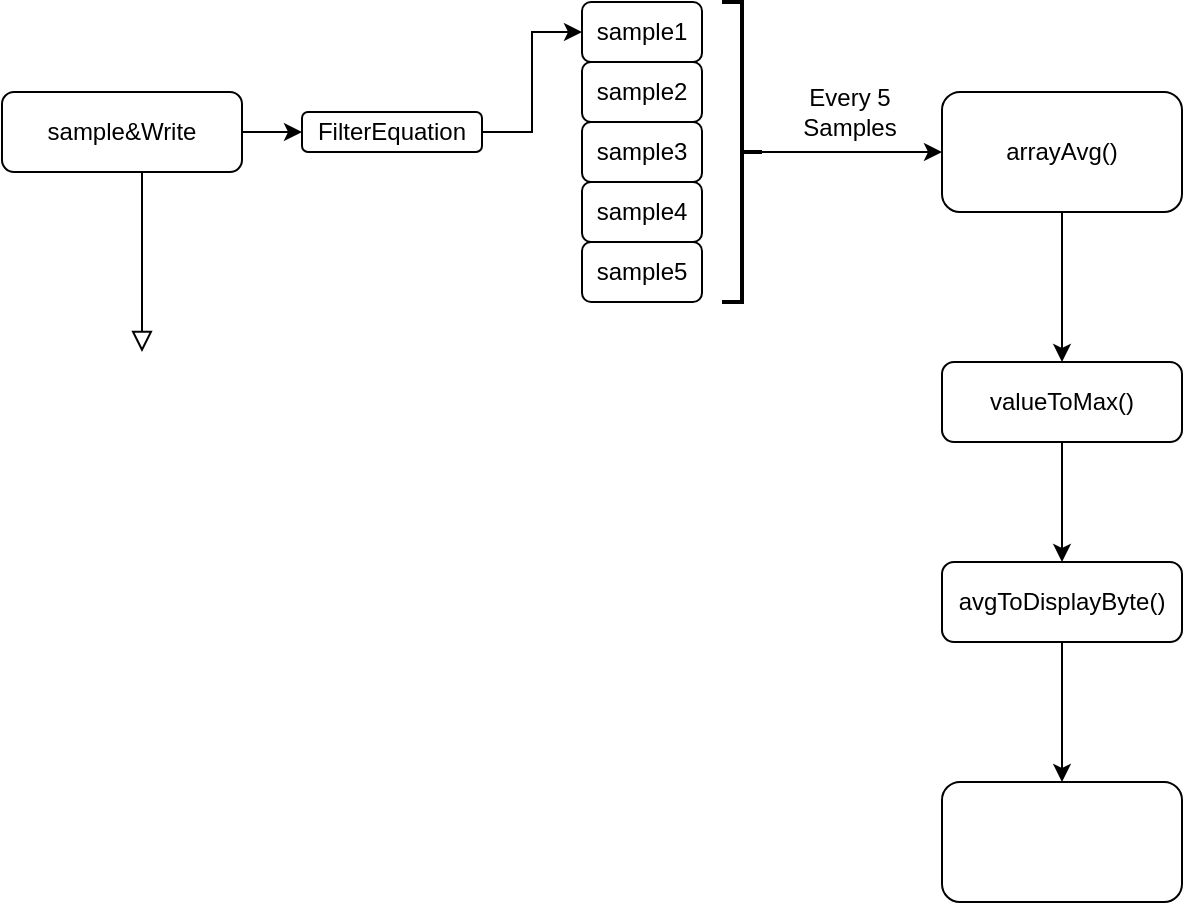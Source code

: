 <mxfile version="16.6.3" type="github">
  <diagram id="C5RBs43oDa-KdzZeNtuy" name="Page-1">
    <mxGraphModel dx="937" dy="740" grid="1" gridSize="10" guides="1" tooltips="1" connect="1" arrows="1" fold="1" page="1" pageScale="1" pageWidth="827" pageHeight="1169" math="0" shadow="0">
      <root>
        <mxCell id="WIyWlLk6GJQsqaUBKTNV-0" />
        <mxCell id="WIyWlLk6GJQsqaUBKTNV-1" parent="WIyWlLk6GJQsqaUBKTNV-0" />
        <mxCell id="WIyWlLk6GJQsqaUBKTNV-2" value="" style="rounded=0;html=1;jettySize=auto;orthogonalLoop=1;fontSize=11;endArrow=block;endFill=0;endSize=8;strokeWidth=1;shadow=0;labelBackgroundColor=none;edgeStyle=orthogonalEdgeStyle;" parent="WIyWlLk6GJQsqaUBKTNV-1" source="WIyWlLk6GJQsqaUBKTNV-3" edge="1">
          <mxGeometry relative="1" as="geometry">
            <mxPoint x="100" y="245" as="targetPoint" />
            <Array as="points">
              <mxPoint x="100" y="245" />
            </Array>
          </mxGeometry>
        </mxCell>
        <mxCell id="Q22W1RqBI5elAcNzUPGj-15" value="" style="edgeStyle=orthogonalEdgeStyle;rounded=0;orthogonalLoop=1;jettySize=auto;html=1;" edge="1" parent="WIyWlLk6GJQsqaUBKTNV-1" source="WIyWlLk6GJQsqaUBKTNV-3" target="Q22W1RqBI5elAcNzUPGj-13">
          <mxGeometry relative="1" as="geometry" />
        </mxCell>
        <mxCell id="WIyWlLk6GJQsqaUBKTNV-3" value="sample&amp;amp;Write" style="rounded=1;whiteSpace=wrap;html=1;fontSize=12;glass=0;strokeWidth=1;shadow=0;" parent="WIyWlLk6GJQsqaUBKTNV-1" vertex="1">
          <mxGeometry x="30" y="115" width="120" height="40" as="geometry" />
        </mxCell>
        <mxCell id="Q22W1RqBI5elAcNzUPGj-3" value="sample1" style="rounded=1;whiteSpace=wrap;html=1;" vertex="1" parent="WIyWlLk6GJQsqaUBKTNV-1">
          <mxGeometry x="320" y="70" width="60" height="30" as="geometry" />
        </mxCell>
        <mxCell id="Q22W1RqBI5elAcNzUPGj-5" value="sample2" style="rounded=1;whiteSpace=wrap;html=1;" vertex="1" parent="WIyWlLk6GJQsqaUBKTNV-1">
          <mxGeometry x="320" y="100" width="60" height="30" as="geometry" />
        </mxCell>
        <mxCell id="Q22W1RqBI5elAcNzUPGj-6" value="sample3" style="rounded=1;whiteSpace=wrap;html=1;" vertex="1" parent="WIyWlLk6GJQsqaUBKTNV-1">
          <mxGeometry x="320" y="130" width="60" height="30" as="geometry" />
        </mxCell>
        <mxCell id="Q22W1RqBI5elAcNzUPGj-7" value="sample4" style="rounded=1;whiteSpace=wrap;html=1;" vertex="1" parent="WIyWlLk6GJQsqaUBKTNV-1">
          <mxGeometry x="320" y="160" width="60" height="30" as="geometry" />
        </mxCell>
        <mxCell id="Q22W1RqBI5elAcNzUPGj-8" value="sample5" style="rounded=1;whiteSpace=wrap;html=1;" vertex="1" parent="WIyWlLk6GJQsqaUBKTNV-1">
          <mxGeometry x="320" y="190" width="60" height="30" as="geometry" />
        </mxCell>
        <mxCell id="Q22W1RqBI5elAcNzUPGj-11" style="edgeStyle=orthogonalEdgeStyle;rounded=0;orthogonalLoop=1;jettySize=auto;html=1;exitX=0;exitY=0.5;exitDx=0;exitDy=0;exitPerimeter=0;entryX=0;entryY=0.5;entryDx=0;entryDy=0;" edge="1" parent="WIyWlLk6GJQsqaUBKTNV-1" source="Q22W1RqBI5elAcNzUPGj-9" target="Q22W1RqBI5elAcNzUPGj-12">
          <mxGeometry relative="1" as="geometry">
            <mxPoint x="470" y="145" as="targetPoint" />
          </mxGeometry>
        </mxCell>
        <mxCell id="Q22W1RqBI5elAcNzUPGj-9" value="" style="strokeWidth=2;html=1;shape=mxgraph.flowchart.annotation_2;align=left;labelPosition=right;pointerEvents=1;direction=west;" vertex="1" parent="WIyWlLk6GJQsqaUBKTNV-1">
          <mxGeometry x="390" y="70" width="20" height="150" as="geometry" />
        </mxCell>
        <mxCell id="Q22W1RqBI5elAcNzUPGj-19" style="edgeStyle=orthogonalEdgeStyle;rounded=0;orthogonalLoop=1;jettySize=auto;html=1;exitX=0.5;exitY=1;exitDx=0;exitDy=0;" edge="1" parent="WIyWlLk6GJQsqaUBKTNV-1" source="Q22W1RqBI5elAcNzUPGj-12">
          <mxGeometry relative="1" as="geometry">
            <mxPoint x="560" y="250" as="targetPoint" />
          </mxGeometry>
        </mxCell>
        <mxCell id="Q22W1RqBI5elAcNzUPGj-12" value="arrayAvg()" style="rounded=1;whiteSpace=wrap;html=1;" vertex="1" parent="WIyWlLk6GJQsqaUBKTNV-1">
          <mxGeometry x="500" y="115" width="120" height="60" as="geometry" />
        </mxCell>
        <mxCell id="Q22W1RqBI5elAcNzUPGj-17" style="edgeStyle=orthogonalEdgeStyle;rounded=0;orthogonalLoop=1;jettySize=auto;html=1;exitX=1;exitY=0.5;exitDx=0;exitDy=0;entryX=0;entryY=0.5;entryDx=0;entryDy=0;" edge="1" parent="WIyWlLk6GJQsqaUBKTNV-1" source="Q22W1RqBI5elAcNzUPGj-13" target="Q22W1RqBI5elAcNzUPGj-3">
          <mxGeometry relative="1" as="geometry">
            <mxPoint x="290" y="80" as="targetPoint" />
          </mxGeometry>
        </mxCell>
        <mxCell id="Q22W1RqBI5elAcNzUPGj-13" value="FilterEquation" style="rounded=1;whiteSpace=wrap;html=1;" vertex="1" parent="WIyWlLk6GJQsqaUBKTNV-1">
          <mxGeometry x="180" y="125" width="90" height="20" as="geometry" />
        </mxCell>
        <mxCell id="Q22W1RqBI5elAcNzUPGj-18" value="Every 5 Samples" style="text;html=1;strokeColor=none;fillColor=none;align=center;verticalAlign=middle;whiteSpace=wrap;rounded=0;" vertex="1" parent="WIyWlLk6GJQsqaUBKTNV-1">
          <mxGeometry x="414" y="110" width="80" height="30" as="geometry" />
        </mxCell>
        <mxCell id="Q22W1RqBI5elAcNzUPGj-22" value="" style="edgeStyle=orthogonalEdgeStyle;rounded=0;orthogonalLoop=1;jettySize=auto;html=1;" edge="1" parent="WIyWlLk6GJQsqaUBKTNV-1" source="Q22W1RqBI5elAcNzUPGj-20" target="Q22W1RqBI5elAcNzUPGj-21">
          <mxGeometry relative="1" as="geometry" />
        </mxCell>
        <mxCell id="Q22W1RqBI5elAcNzUPGj-20" value="valueToMax()" style="rounded=1;whiteSpace=wrap;html=1;" vertex="1" parent="WIyWlLk6GJQsqaUBKTNV-1">
          <mxGeometry x="500" y="250" width="120" height="40" as="geometry" />
        </mxCell>
        <mxCell id="Q22W1RqBI5elAcNzUPGj-24" value="" style="edgeStyle=orthogonalEdgeStyle;rounded=0;orthogonalLoop=1;jettySize=auto;html=1;" edge="1" parent="WIyWlLk6GJQsqaUBKTNV-1" source="Q22W1RqBI5elAcNzUPGj-21" target="Q22W1RqBI5elAcNzUPGj-23">
          <mxGeometry relative="1" as="geometry" />
        </mxCell>
        <mxCell id="Q22W1RqBI5elAcNzUPGj-21" value="avgToDisplayByte()" style="rounded=1;whiteSpace=wrap;html=1;" vertex="1" parent="WIyWlLk6GJQsqaUBKTNV-1">
          <mxGeometry x="500" y="350" width="120" height="40" as="geometry" />
        </mxCell>
        <mxCell id="Q22W1RqBI5elAcNzUPGj-23" value="" style="whiteSpace=wrap;html=1;rounded=1;" vertex="1" parent="WIyWlLk6GJQsqaUBKTNV-1">
          <mxGeometry x="500" y="460" width="120" height="60" as="geometry" />
        </mxCell>
      </root>
    </mxGraphModel>
  </diagram>
</mxfile>

